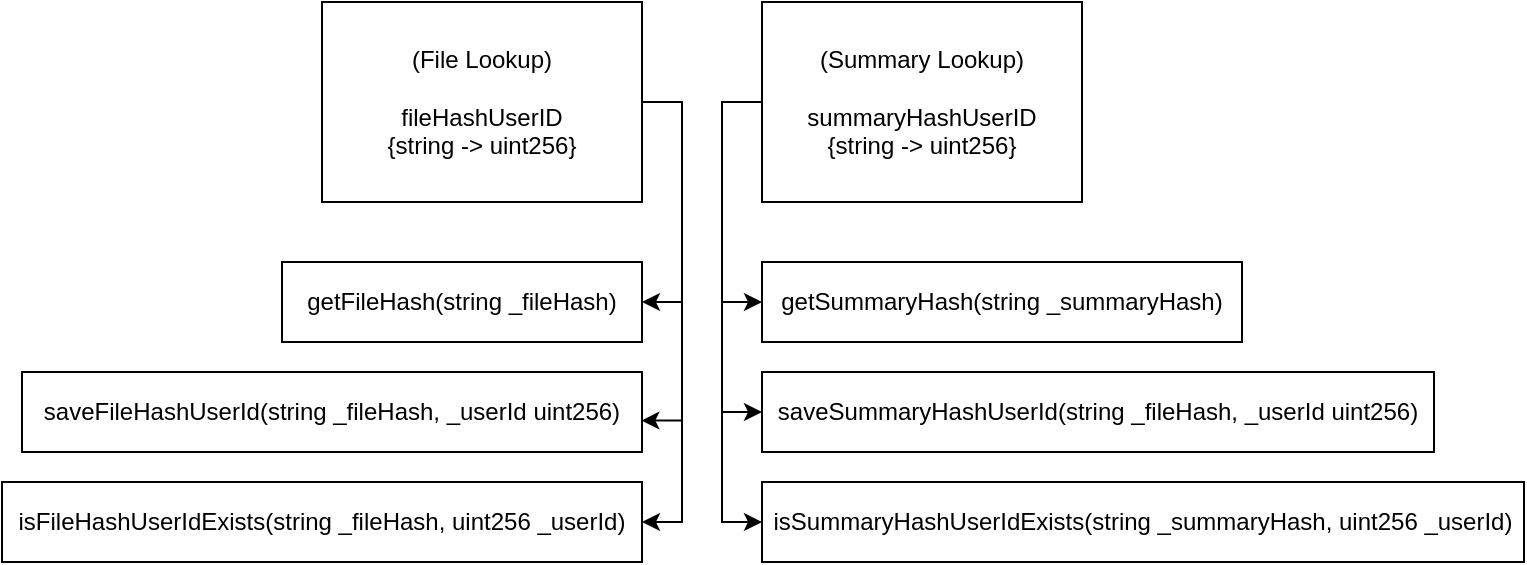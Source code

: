 <mxfile version="17.4.6" type="device"><diagram id="gfrvGASrhS0M6AmlGpG2" name="Page-1"><mxGraphModel dx="1185" dy="588" grid="0" gridSize="10" guides="1" tooltips="1" connect="1" arrows="1" fold="1" page="1" pageScale="1" pageWidth="3000" pageHeight="3000" math="0" shadow="0"><root><mxCell id="0"/><mxCell id="1" parent="0"/><mxCell id="iknUdElUUao7jHoGppdR-25" style="edgeStyle=orthogonalEdgeStyle;rounded=0;orthogonalLoop=1;jettySize=auto;html=1;entryX=1;entryY=0.5;entryDx=0;entryDy=0;exitX=1;exitY=0.5;exitDx=0;exitDy=0;" edge="1" parent="1" source="iknUdElUUao7jHoGppdR-15" target="iknUdElUUao7jHoGppdR-21"><mxGeometry relative="1" as="geometry"/></mxCell><mxCell id="iknUdElUUao7jHoGppdR-26" style="edgeStyle=orthogonalEdgeStyle;rounded=0;orthogonalLoop=1;jettySize=auto;html=1;entryX=0.999;entryY=0.607;entryDx=0;entryDy=0;entryPerimeter=0;" edge="1" parent="1" source="iknUdElUUao7jHoGppdR-15" target="iknUdElUUao7jHoGppdR-18"><mxGeometry relative="1" as="geometry"><Array as="points"><mxPoint x="520" y="240"/><mxPoint x="520" y="399"/></Array></mxGeometry></mxCell><mxCell id="iknUdElUUao7jHoGppdR-27" style="edgeStyle=orthogonalEdgeStyle;rounded=0;orthogonalLoop=1;jettySize=auto;html=1;entryX=1;entryY=0.5;entryDx=0;entryDy=0;" edge="1" parent="1" source="iknUdElUUao7jHoGppdR-15" target="iknUdElUUao7jHoGppdR-24"><mxGeometry relative="1" as="geometry"><Array as="points"><mxPoint x="520" y="240"/><mxPoint x="520" y="450"/></Array></mxGeometry></mxCell><mxCell id="iknUdElUUao7jHoGppdR-15" value="(File Lookup)&lt;br&gt;&lt;br&gt;fileHashUserID&lt;br&gt;{string -&amp;gt; uint256}" style="rounded=0;whiteSpace=wrap;html=1;" vertex="1" parent="1"><mxGeometry x="340" y="190" width="160" height="100" as="geometry"/></mxCell><mxCell id="iknUdElUUao7jHoGppdR-28" style="edgeStyle=orthogonalEdgeStyle;rounded=0;orthogonalLoop=1;jettySize=auto;html=1;entryX=0;entryY=0.5;entryDx=0;entryDy=0;" edge="1" parent="1" source="iknUdElUUao7jHoGppdR-16" target="iknUdElUUao7jHoGppdR-17"><mxGeometry relative="1" as="geometry"><Array as="points"><mxPoint x="540" y="240"/><mxPoint x="540" y="340"/></Array></mxGeometry></mxCell><mxCell id="iknUdElUUao7jHoGppdR-29" style="edgeStyle=orthogonalEdgeStyle;rounded=0;orthogonalLoop=1;jettySize=auto;html=1;entryX=0;entryY=0.5;entryDx=0;entryDy=0;" edge="1" parent="1" source="iknUdElUUao7jHoGppdR-16" target="iknUdElUUao7jHoGppdR-19"><mxGeometry relative="1" as="geometry"><Array as="points"><mxPoint x="540" y="240"/><mxPoint x="540" y="395"/></Array></mxGeometry></mxCell><mxCell id="iknUdElUUao7jHoGppdR-30" style="edgeStyle=orthogonalEdgeStyle;rounded=0;orthogonalLoop=1;jettySize=auto;html=1;entryX=0;entryY=0.5;entryDx=0;entryDy=0;" edge="1" parent="1" source="iknUdElUUao7jHoGppdR-16" target="iknUdElUUao7jHoGppdR-23"><mxGeometry relative="1" as="geometry"><Array as="points"><mxPoint x="540" y="240"/><mxPoint x="540" y="450"/></Array></mxGeometry></mxCell><mxCell id="iknUdElUUao7jHoGppdR-16" value="(Summary Lookup)&lt;br&gt;&lt;br&gt;summaryHashUserID&lt;br&gt;{string -&amp;gt; uint256}" style="rounded=0;whiteSpace=wrap;html=1;" vertex="1" parent="1"><mxGeometry x="560" y="190" width="160" height="100" as="geometry"/></mxCell><mxCell id="iknUdElUUao7jHoGppdR-17" value="&lt;span style=&quot;font-weight: normal&quot;&gt;getSummaryHash(string _summaryHash)&lt;/span&gt;" style="rounded=0;whiteSpace=wrap;html=1;fontStyle=1" vertex="1" parent="1"><mxGeometry x="560" y="320" width="240" height="40" as="geometry"/></mxCell><mxCell id="iknUdElUUao7jHoGppdR-18" value="saveFileHashUserId(string _fileHash, _userId uint256)" style="rounded=0;whiteSpace=wrap;html=1;" vertex="1" parent="1"><mxGeometry x="190" y="375" width="310" height="40" as="geometry"/></mxCell><mxCell id="iknUdElUUao7jHoGppdR-19" value="saveSummaryHashUserId(string _fileHash, _userId uint256)" style="rounded=0;whiteSpace=wrap;html=1;" vertex="1" parent="1"><mxGeometry x="560" y="375" width="336" height="40" as="geometry"/></mxCell><mxCell id="iknUdElUUao7jHoGppdR-21" value="getFileHash(string _fileHash)" style="rounded=0;whiteSpace=wrap;html=1;" vertex="1" parent="1"><mxGeometry x="320" y="320" width="180" height="40" as="geometry"/></mxCell><mxCell id="iknUdElUUao7jHoGppdR-23" value="&lt;span style=&quot;font-weight: normal&quot;&gt;isSummaryHashUserIdExists(string _summaryHash, uint256 _userId)&lt;/span&gt;" style="rounded=0;whiteSpace=wrap;html=1;fontStyle=1" vertex="1" parent="1"><mxGeometry x="560" y="430" width="381" height="40" as="geometry"/></mxCell><mxCell id="iknUdElUUao7jHoGppdR-24" value="&lt;span style=&quot;font-weight: normal&quot;&gt;isFileHashUserIdExists(string _fileHash, uint256 _userId)&lt;/span&gt;" style="rounded=0;whiteSpace=wrap;html=1;fontStyle=1" vertex="1" parent="1"><mxGeometry x="180" y="430" width="320" height="40" as="geometry"/></mxCell></root></mxGraphModel></diagram></mxfile>